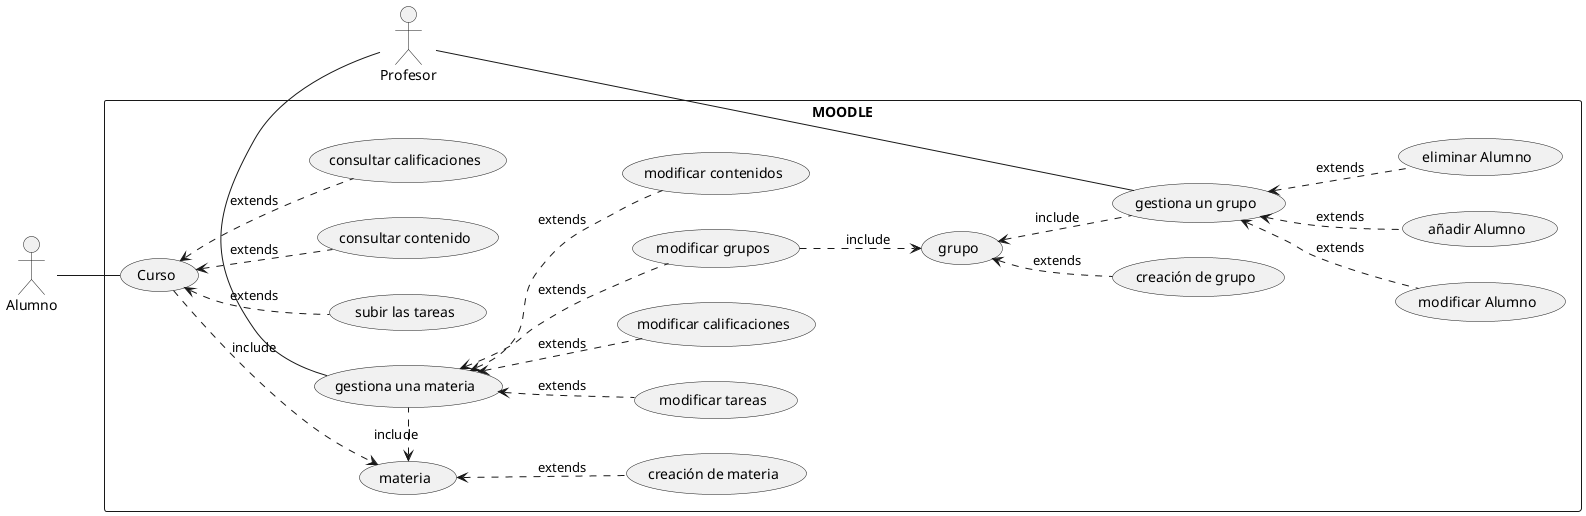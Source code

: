 @startuml MOODLE
left to right direction
skinparam packageStyle rectangle
actor Profesor
actor Alumno

rectangle MOODLE {
    Profesor - (gestiona una materia)
    Profesor -- (gestiona un grupo)
    (materia) <.. (creación de materia) : extends
    (materia) <. (gestiona una materia) : include
    (gestiona una materia) <.. (modificar contenidos) : extends
    (gestiona una materia) <.. (modificar tareas) : extends
    (gestiona una materia) <.. (modificar calificaciones) : extends
    (gestiona una materia) <.. (modificar grupos) : extends
    (modificar grupos) ..> (grupo) : include
    (grupo) <.. (creación de grupo) : extends
    (grupo) <.. (gestiona un grupo) : include
    (gestiona un grupo) <.. (modificar Alumno) : extends
    (gestiona un grupo) <.. (añadir Alumno) : extends
    (gestiona un grupo) <.. (eliminar Alumno) : extends
    Alumno -- (Curso)
    (Curso) ..> (materia) : include
    (Curso) <.. (subir las tareas) : extends
    (Curso) <.. (consultar contenido) : extends
    (Curso) <.. (consultar calificaciones) : extends
}
@enduml